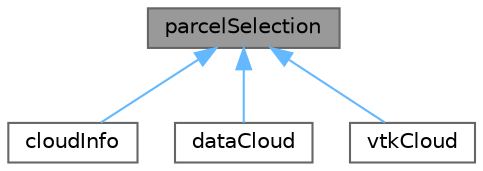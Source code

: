 digraph "parcelSelection"
{
 // LATEX_PDF_SIZE
  bgcolor="transparent";
  edge [fontname=Helvetica,fontsize=10,labelfontname=Helvetica,labelfontsize=10];
  node [fontname=Helvetica,fontsize=10,shape=box,height=0.2,width=0.4];
  Node1 [id="Node000001",label="parcelSelection",height=0.2,width=0.4,color="gray40", fillcolor="grey60", style="filled", fontcolor="black",tooltip="Selection of parcels based on their objectRegistry entries. Normally accessed via a dictionary entry."];
  Node1 -> Node2 [id="edge1_Node000001_Node000002",dir="back",color="steelblue1",style="solid",tooltip=" "];
  Node2 [id="Node000002",label="cloudInfo",height=0.2,width=0.4,color="gray40", fillcolor="white", style="filled",URL="$classFoam_1_1functionObjects_1_1cloudInfo.html",tooltip="Outputs Lagrangian cloud information to a file."];
  Node1 -> Node3 [id="edge2_Node000001_Node000003",dir="back",color="steelblue1",style="solid",tooltip=" "];
  Node3 [id="Node000003",label="dataCloud",height=0.2,width=0.4,color="gray40", fillcolor="white", style="filled",URL="$classFoam_1_1functionObjects_1_1dataCloud.html",tooltip="This functionObject writes a cloud position and in ASCII."];
  Node1 -> Node4 [id="edge3_Node000001_Node000004",dir="back",color="steelblue1",style="solid",tooltip=" "];
  Node4 [id="Node000004",label="vtkCloud",height=0.2,width=0.4,color="gray40", fillcolor="white", style="filled",URL="$classFoam_1_1functionObjects_1_1vtkCloud.html",tooltip="This functionObject writes cloud(s) in VTK PolyData format (.vtp extension) with the time information..."];
}
